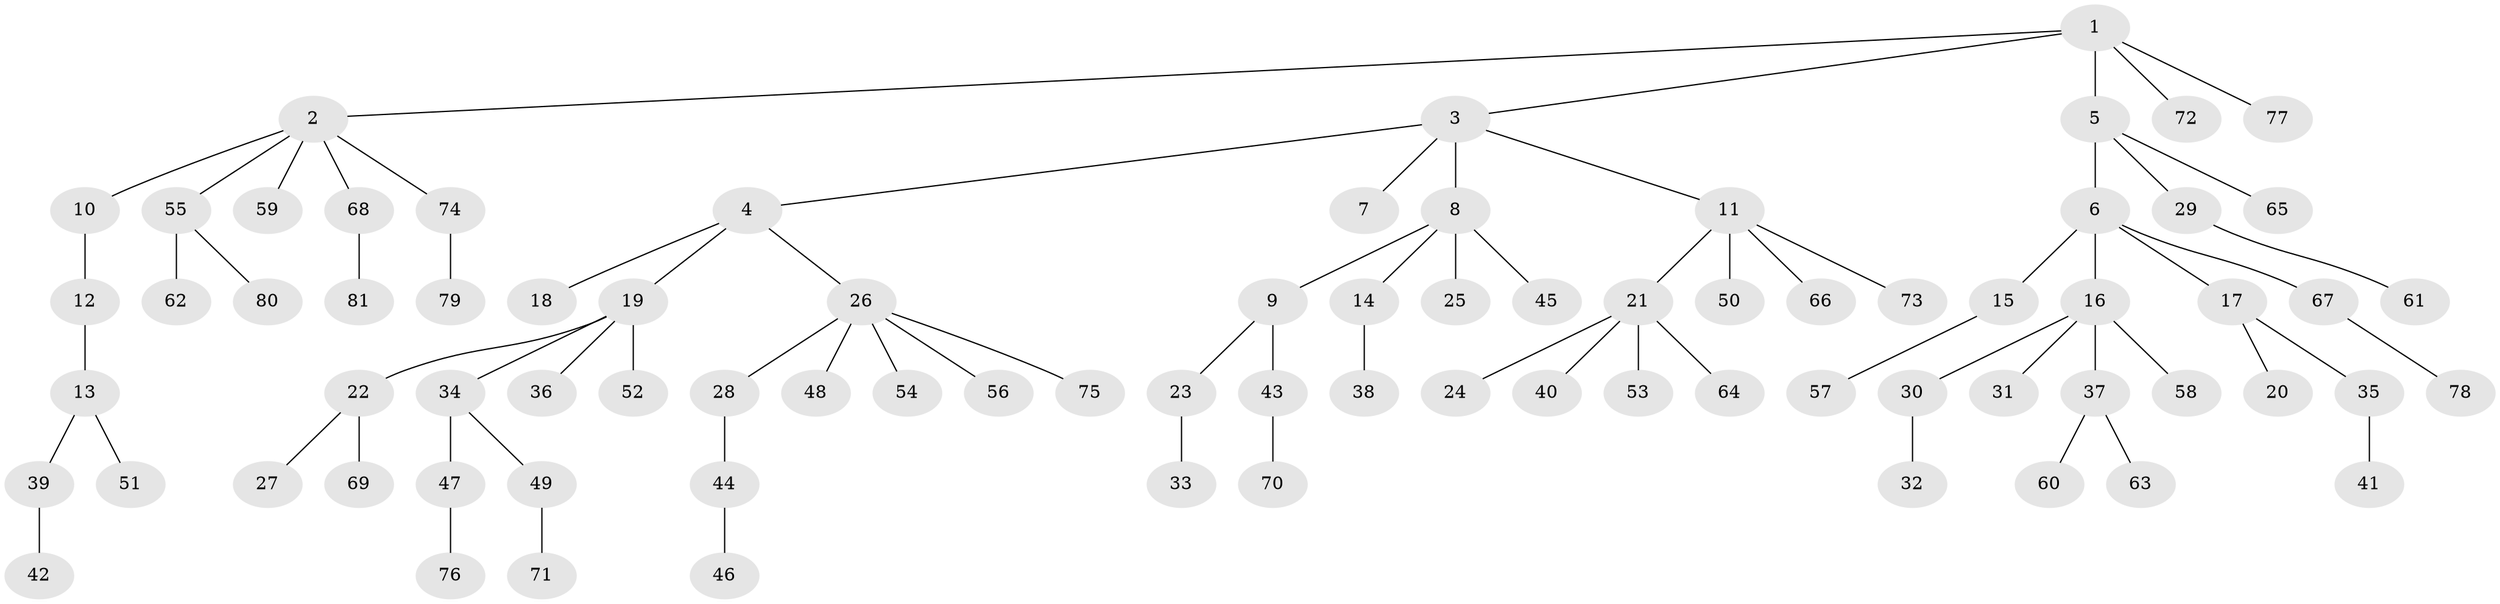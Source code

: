 // Generated by graph-tools (version 1.1) at 2025/02/03/09/25 03:02:28]
// undirected, 81 vertices, 80 edges
graph export_dot {
graph [start="1"]
  node [color=gray90,style=filled];
  1;
  2;
  3;
  4;
  5;
  6;
  7;
  8;
  9;
  10;
  11;
  12;
  13;
  14;
  15;
  16;
  17;
  18;
  19;
  20;
  21;
  22;
  23;
  24;
  25;
  26;
  27;
  28;
  29;
  30;
  31;
  32;
  33;
  34;
  35;
  36;
  37;
  38;
  39;
  40;
  41;
  42;
  43;
  44;
  45;
  46;
  47;
  48;
  49;
  50;
  51;
  52;
  53;
  54;
  55;
  56;
  57;
  58;
  59;
  60;
  61;
  62;
  63;
  64;
  65;
  66;
  67;
  68;
  69;
  70;
  71;
  72;
  73;
  74;
  75;
  76;
  77;
  78;
  79;
  80;
  81;
  1 -- 2;
  1 -- 3;
  1 -- 5;
  1 -- 72;
  1 -- 77;
  2 -- 10;
  2 -- 55;
  2 -- 59;
  2 -- 68;
  2 -- 74;
  3 -- 4;
  3 -- 7;
  3 -- 8;
  3 -- 11;
  4 -- 18;
  4 -- 19;
  4 -- 26;
  5 -- 6;
  5 -- 29;
  5 -- 65;
  6 -- 15;
  6 -- 16;
  6 -- 17;
  6 -- 67;
  8 -- 9;
  8 -- 14;
  8 -- 25;
  8 -- 45;
  9 -- 23;
  9 -- 43;
  10 -- 12;
  11 -- 21;
  11 -- 50;
  11 -- 66;
  11 -- 73;
  12 -- 13;
  13 -- 39;
  13 -- 51;
  14 -- 38;
  15 -- 57;
  16 -- 30;
  16 -- 31;
  16 -- 37;
  16 -- 58;
  17 -- 20;
  17 -- 35;
  19 -- 22;
  19 -- 34;
  19 -- 36;
  19 -- 52;
  21 -- 24;
  21 -- 40;
  21 -- 53;
  21 -- 64;
  22 -- 27;
  22 -- 69;
  23 -- 33;
  26 -- 28;
  26 -- 48;
  26 -- 54;
  26 -- 56;
  26 -- 75;
  28 -- 44;
  29 -- 61;
  30 -- 32;
  34 -- 47;
  34 -- 49;
  35 -- 41;
  37 -- 60;
  37 -- 63;
  39 -- 42;
  43 -- 70;
  44 -- 46;
  47 -- 76;
  49 -- 71;
  55 -- 62;
  55 -- 80;
  67 -- 78;
  68 -- 81;
  74 -- 79;
}
